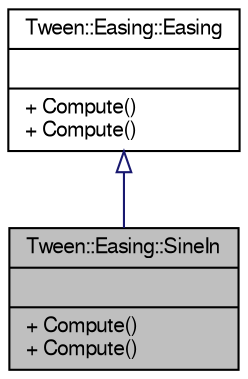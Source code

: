 digraph "Tween::Easing::SineIn"
{
  bgcolor="transparent";
  edge [fontname="FreeSans",fontsize="10",labelfontname="FreeSans",labelfontsize="10"];
  node [fontname="FreeSans",fontsize="10",shape=record];
  Node1 [label="{Tween::Easing::SineIn\n||+ Compute()\l+ Compute()\l}",height=0.2,width=0.4,color="black", fillcolor="grey75", style="filled" fontcolor="black"];
  Node2 -> Node1 [dir="back",color="midnightblue",fontsize="10",style="solid",arrowtail="onormal",fontname="FreeSans"];
  Node2 [label="{Tween::Easing::Easing\n||+ Compute()\l+ Compute()\l}",height=0.2,width=0.4,color="black",URL="$classTween_1_1Easing_1_1Easing.html",tooltip="Base class for all easing interpolations."];
}
